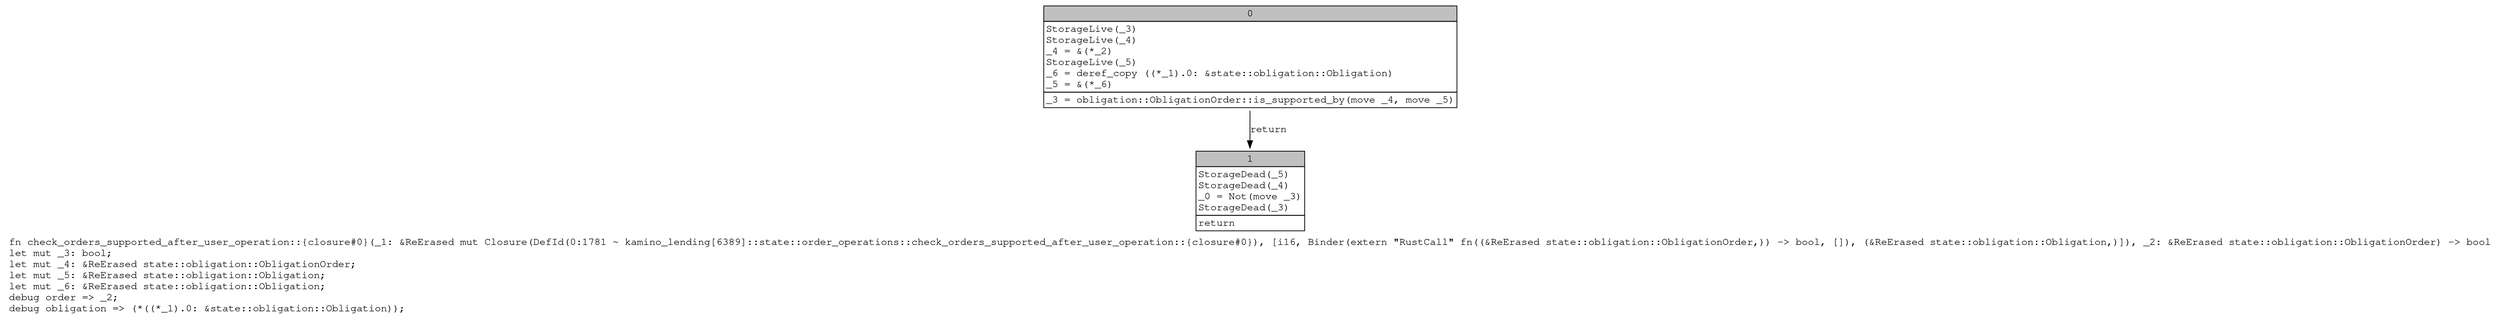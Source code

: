 digraph Mir_0_1781 {
    graph [fontname="Courier, monospace"];
    node [fontname="Courier, monospace"];
    edge [fontname="Courier, monospace"];
    label=<fn check_orders_supported_after_user_operation::{closure#0}(_1: &amp;ReErased mut Closure(DefId(0:1781 ~ kamino_lending[6389]::state::order_operations::check_orders_supported_after_user_operation::{closure#0}), [i16, Binder(extern &quot;RustCall&quot; fn((&amp;ReErased state::obligation::ObligationOrder,)) -&gt; bool, []), (&amp;ReErased state::obligation::Obligation,)]), _2: &amp;ReErased state::obligation::ObligationOrder) -&gt; bool<br align="left"/>let mut _3: bool;<br align="left"/>let mut _4: &amp;ReErased state::obligation::ObligationOrder;<br align="left"/>let mut _5: &amp;ReErased state::obligation::Obligation;<br align="left"/>let mut _6: &amp;ReErased state::obligation::Obligation;<br align="left"/>debug order =&gt; _2;<br align="left"/>debug obligation =&gt; (*((*_1).0: &amp;state::obligation::Obligation));<br align="left"/>>;
    bb0__0_1781 [shape="none", label=<<table border="0" cellborder="1" cellspacing="0"><tr><td bgcolor="gray" align="center" colspan="1">0</td></tr><tr><td align="left" balign="left">StorageLive(_3)<br/>StorageLive(_4)<br/>_4 = &amp;(*_2)<br/>StorageLive(_5)<br/>_6 = deref_copy ((*_1).0: &amp;state::obligation::Obligation)<br/>_5 = &amp;(*_6)<br/></td></tr><tr><td align="left">_3 = obligation::ObligationOrder::is_supported_by(move _4, move _5)</td></tr></table>>];
    bb1__0_1781 [shape="none", label=<<table border="0" cellborder="1" cellspacing="0"><tr><td bgcolor="gray" align="center" colspan="1">1</td></tr><tr><td align="left" balign="left">StorageDead(_5)<br/>StorageDead(_4)<br/>_0 = Not(move _3)<br/>StorageDead(_3)<br/></td></tr><tr><td align="left">return</td></tr></table>>];
    bb0__0_1781 -> bb1__0_1781 [label="return"];
}
